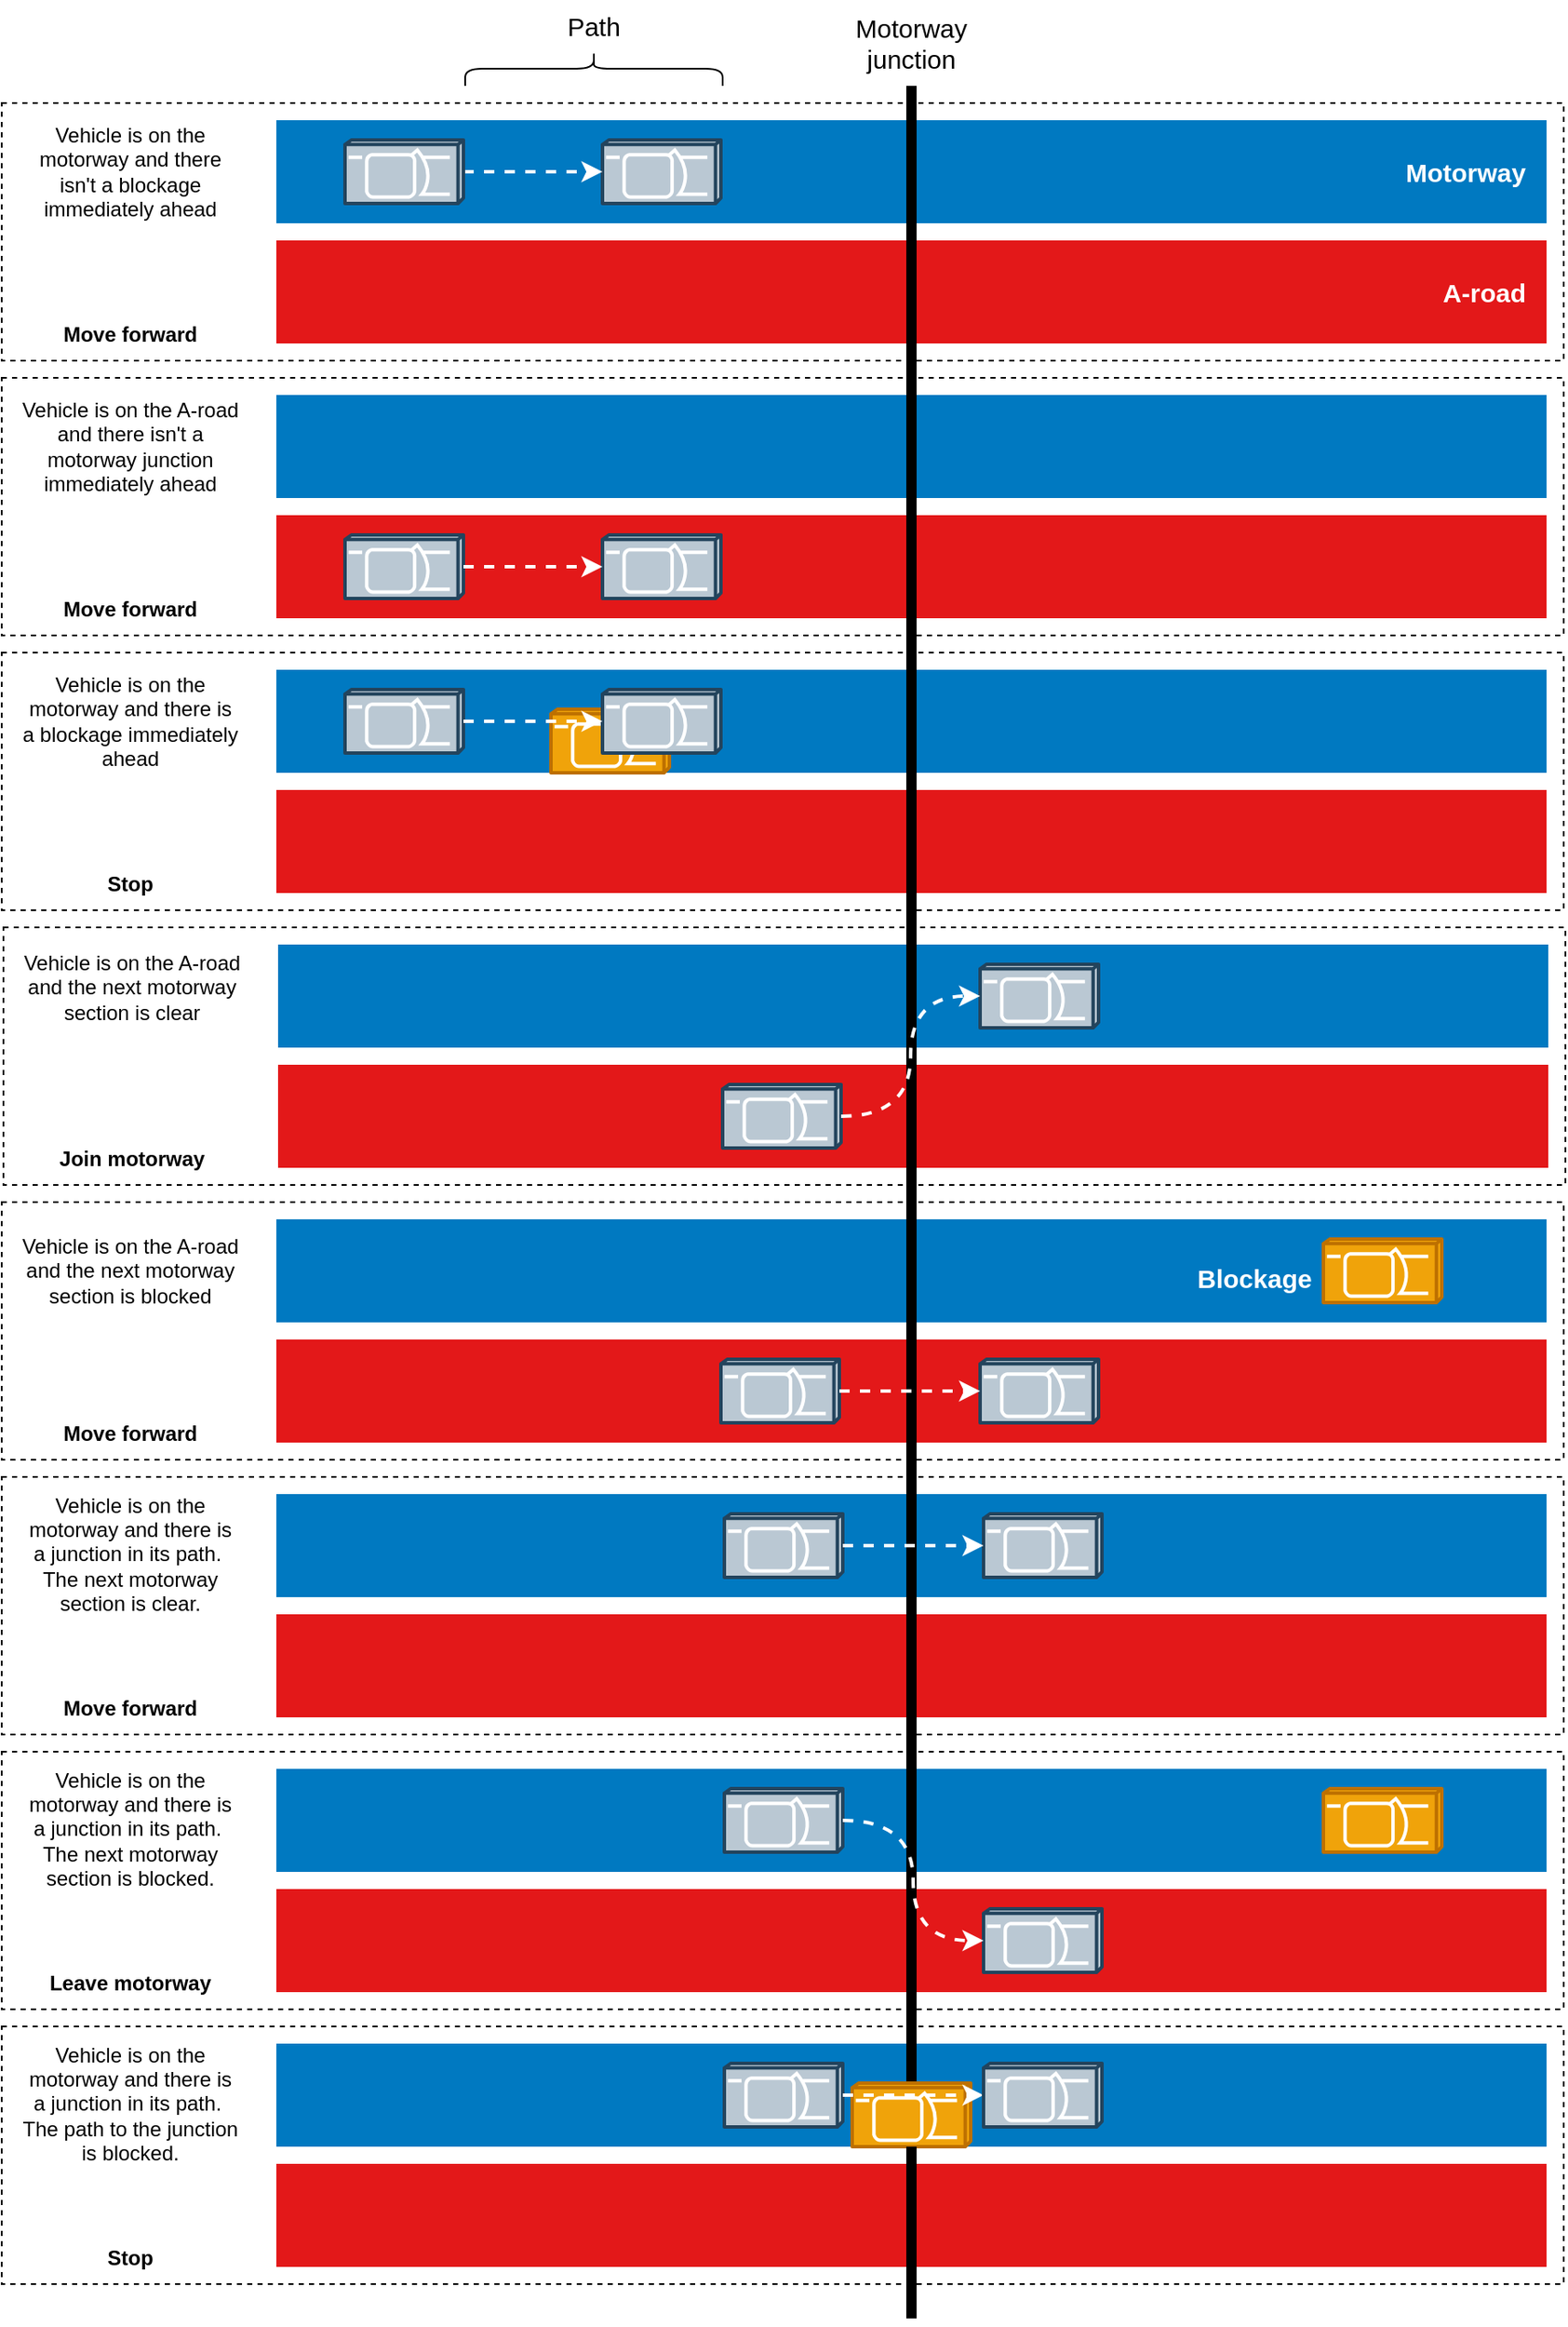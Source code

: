 <mxfile version="22.1.2" type="device">
  <diagram name="Page-1" id="9TWJ3wuK8kpGgWCEg8Eb">
    <mxGraphModel dx="1990" dy="730" grid="1" gridSize="10" guides="1" tooltips="1" connect="1" arrows="1" fold="1" page="1" pageScale="1" pageWidth="827" pageHeight="1169" math="0" shadow="0">
      <root>
        <mxCell id="0" />
        <mxCell id="1" parent="0" />
        <mxCell id="XbpQxZjChk4AafrXOQUD-17" value="" style="rounded=0;whiteSpace=wrap;html=1;fillColor=none;dashed=1;" parent="1" vertex="1">
          <mxGeometry x="-40" y="430" width="910" height="150" as="geometry" />
        </mxCell>
        <mxCell id="XbpQxZjChk4AafrXOQUD-14" value="" style="rounded=0;whiteSpace=wrap;html=1;fillColor=none;dashed=1;" parent="1" vertex="1">
          <mxGeometry x="-40" y="270" width="910" height="150" as="geometry" />
        </mxCell>
        <mxCell id="XbpQxZjChk4AafrXOQUD-11" value="" style="rounded=0;whiteSpace=wrap;html=1;fillColor=none;dashed=1;" parent="1" vertex="1">
          <mxGeometry x="-40" y="110" width="910" height="150" as="geometry" />
        </mxCell>
        <mxCell id="0KQMzi5qDK9B-gI_tnlq-5" value="" style="rounded=0;whiteSpace=wrap;html=1;fillColor=#0079c1;strokeColor=none;" parent="1" vertex="1">
          <mxGeometry x="120" y="120" width="740" height="60" as="geometry" />
        </mxCell>
        <mxCell id="0KQMzi5qDK9B-gI_tnlq-6" value="" style="rounded=0;whiteSpace=wrap;html=1;fillColor=#e31819;strokeColor=none;" parent="1" vertex="1">
          <mxGeometry x="120" y="190" width="740" height="60" as="geometry" />
        </mxCell>
        <mxCell id="0KQMzi5qDK9B-gI_tnlq-10" value="&lt;font style=&quot;font-size: 15px;&quot;&gt;Motorway junction&lt;/font&gt;" style="text;html=1;strokeColor=none;fillColor=none;align=center;verticalAlign=middle;whiteSpace=wrap;rounded=0;" parent="1" vertex="1">
          <mxGeometry x="460" y="60" width="60" height="30" as="geometry" />
        </mxCell>
        <mxCell id="0KQMzi5qDK9B-gI_tnlq-12" value="" style="shape=mxgraph.cisco.misc.car;html=1;pointerEvents=1;dashed=0;fillColor=#bac8d3;strokeColor=#23445d;strokeWidth=2;verticalLabelPosition=bottom;verticalAlign=top;align=center;outlineConnect=0;" parent="1" vertex="1">
          <mxGeometry x="310" y="131.5" width="69" height="37" as="geometry" />
        </mxCell>
        <mxCell id="0KQMzi5qDK9B-gI_tnlq-13" style="edgeStyle=orthogonalEdgeStyle;rounded=0;orthogonalLoop=1;jettySize=auto;html=1;exitX=1;exitY=0.5;exitDx=0;exitDy=0;exitPerimeter=0;entryX=0;entryY=0.5;entryDx=0;entryDy=0;entryPerimeter=0;dashed=1;strokeColor=#FFFFFF;strokeWidth=2;" parent="1" source="0KQMzi5qDK9B-gI_tnlq-1" target="0KQMzi5qDK9B-gI_tnlq-12" edge="1">
          <mxGeometry relative="1" as="geometry" />
        </mxCell>
        <mxCell id="XbpQxZjChk4AafrXOQUD-1" value="" style="rounded=0;whiteSpace=wrap;html=1;fillColor=#0079c1;strokeColor=none;" parent="1" vertex="1">
          <mxGeometry x="120" y="280" width="740" height="60" as="geometry" />
        </mxCell>
        <mxCell id="XbpQxZjChk4AafrXOQUD-2" value="" style="rounded=0;whiteSpace=wrap;html=1;fillColor=#e31819;strokeColor=none;" parent="1" vertex="1">
          <mxGeometry x="120" y="350" width="740" height="60" as="geometry" />
        </mxCell>
        <mxCell id="XbpQxZjChk4AafrXOQUD-3" value="" style="shape=mxgraph.cisco.misc.car;html=1;pointerEvents=1;dashed=0;fillColor=#bac8d3;strokeColor=#23445d;strokeWidth=2;verticalLabelPosition=bottom;verticalAlign=top;align=center;outlineConnect=0;" parent="1" vertex="1">
          <mxGeometry x="160" y="361.5" width="69" height="37" as="geometry" />
        </mxCell>
        <mxCell id="XbpQxZjChk4AafrXOQUD-4" value="" style="shape=mxgraph.cisco.misc.car;html=1;pointerEvents=1;dashed=0;fillColor=#bac8d3;strokeColor=#23445d;strokeWidth=2;verticalLabelPosition=bottom;verticalAlign=top;align=center;outlineConnect=0;" parent="1" vertex="1">
          <mxGeometry x="310" y="361.5" width="69" height="37" as="geometry" />
        </mxCell>
        <mxCell id="XbpQxZjChk4AafrXOQUD-5" style="edgeStyle=orthogonalEdgeStyle;rounded=0;orthogonalLoop=1;jettySize=auto;html=1;exitX=1;exitY=0.5;exitDx=0;exitDy=0;exitPerimeter=0;entryX=0;entryY=0.5;entryDx=0;entryDy=0;entryPerimeter=0;dashed=1;strokeColor=#FFFFFF;strokeWidth=2;" parent="1" source="XbpQxZjChk4AafrXOQUD-3" target="XbpQxZjChk4AafrXOQUD-4" edge="1">
          <mxGeometry relative="1" as="geometry" />
        </mxCell>
        <mxCell id="XbpQxZjChk4AafrXOQUD-6" value="" style="rounded=0;whiteSpace=wrap;html=1;fillColor=#0079c1;strokeColor=none;" parent="1" vertex="1">
          <mxGeometry x="120" y="440" width="740" height="60" as="geometry" />
        </mxCell>
        <mxCell id="XbpQxZjChk4AafrXOQUD-7" value="" style="rounded=0;whiteSpace=wrap;html=1;fillColor=#e31819;strokeColor=none;" parent="1" vertex="1">
          <mxGeometry x="120" y="510" width="740" height="60" as="geometry" />
        </mxCell>
        <mxCell id="XbpQxZjChk4AafrXOQUD-8" value="" style="shape=mxgraph.cisco.misc.car;html=1;pointerEvents=1;dashed=0;fillColor=#bac8d3;strokeColor=#23445d;strokeWidth=2;verticalLabelPosition=bottom;verticalAlign=top;align=center;outlineConnect=0;" parent="1" vertex="1">
          <mxGeometry x="160" y="451.5" width="69" height="37" as="geometry" />
        </mxCell>
        <mxCell id="XbpQxZjChk4AafrXOQUD-12" value="Vehicle is on the motorway and there isn&#39;t a blockage immediately ahead" style="text;html=1;strokeColor=none;fillColor=none;align=center;verticalAlign=middle;whiteSpace=wrap;rounded=0;" parent="1" vertex="1">
          <mxGeometry x="-30" y="120" width="130" height="60" as="geometry" />
        </mxCell>
        <mxCell id="XbpQxZjChk4AafrXOQUD-13" value="&lt;b&gt;Move forward&lt;/b&gt;" style="text;html=1;strokeColor=none;fillColor=none;align=center;verticalAlign=middle;whiteSpace=wrap;rounded=0;" parent="1" vertex="1">
          <mxGeometry x="-30" y="230" width="130" height="30" as="geometry" />
        </mxCell>
        <mxCell id="XbpQxZjChk4AafrXOQUD-15" value="Vehicle is on the A-road and there isn&#39;t a motorway junction immediately ahead" style="text;html=1;strokeColor=none;fillColor=none;align=center;verticalAlign=middle;whiteSpace=wrap;rounded=0;" parent="1" vertex="1">
          <mxGeometry x="-30" y="280" width="130" height="60" as="geometry" />
        </mxCell>
        <mxCell id="XbpQxZjChk4AafrXOQUD-16" value="&lt;b&gt;Move forward&lt;/b&gt;" style="text;html=1;strokeColor=none;fillColor=none;align=center;verticalAlign=middle;whiteSpace=wrap;rounded=0;" parent="1" vertex="1">
          <mxGeometry x="-30" y="390" width="130" height="30" as="geometry" />
        </mxCell>
        <mxCell id="XbpQxZjChk4AafrXOQUD-18" value="Vehicle is on the motorway and there is a blockage immediately ahead" style="text;html=1;strokeColor=none;fillColor=none;align=center;verticalAlign=middle;whiteSpace=wrap;rounded=0;" parent="1" vertex="1">
          <mxGeometry x="-30" y="440" width="130" height="60" as="geometry" />
        </mxCell>
        <mxCell id="XbpQxZjChk4AafrXOQUD-19" value="&lt;b&gt;Stop&lt;/b&gt;" style="text;html=1;strokeColor=none;fillColor=none;align=center;verticalAlign=middle;whiteSpace=wrap;rounded=0;" parent="1" vertex="1">
          <mxGeometry x="-30" y="550" width="130" height="30" as="geometry" />
        </mxCell>
        <mxCell id="XbpQxZjChk4AafrXOQUD-29" value="" style="rounded=0;whiteSpace=wrap;html=1;fillColor=none;dashed=1;" parent="1" vertex="1">
          <mxGeometry x="-39" y="590" width="910" height="150" as="geometry" />
        </mxCell>
        <mxCell id="XbpQxZjChk4AafrXOQUD-30" value="" style="rounded=0;whiteSpace=wrap;html=1;fillColor=#0079c1;strokeColor=none;" parent="1" vertex="1">
          <mxGeometry x="121" y="600" width="740" height="60" as="geometry" />
        </mxCell>
        <mxCell id="XbpQxZjChk4AafrXOQUD-31" value="" style="rounded=0;whiteSpace=wrap;html=1;fillColor=#e31819;strokeColor=none;" parent="1" vertex="1">
          <mxGeometry x="121" y="670" width="740" height="60" as="geometry" />
        </mxCell>
        <mxCell id="XbpQxZjChk4AafrXOQUD-32" value="" style="shape=mxgraph.cisco.misc.car;html=1;pointerEvents=1;dashed=0;fillColor=#bac8d3;strokeColor=#23445d;strokeWidth=2;verticalLabelPosition=bottom;verticalAlign=top;align=center;outlineConnect=0;" parent="1" vertex="1">
          <mxGeometry x="380" y="681.5" width="69" height="37" as="geometry" />
        </mxCell>
        <mxCell id="XbpQxZjChk4AafrXOQUD-34" value="" style="shape=mxgraph.cisco.misc.car;html=1;pointerEvents=1;dashed=0;fillColor=#bac8d3;strokeColor=#23445d;strokeWidth=2;verticalLabelPosition=bottom;verticalAlign=top;align=center;outlineConnect=0;" parent="1" vertex="1">
          <mxGeometry x="530" y="611.5" width="69" height="37" as="geometry" />
        </mxCell>
        <mxCell id="XbpQxZjChk4AafrXOQUD-36" value="Vehicle is on the A-road and the next motorway section is clear" style="text;html=1;strokeColor=none;fillColor=none;align=center;verticalAlign=middle;whiteSpace=wrap;rounded=0;" parent="1" vertex="1">
          <mxGeometry x="-29" y="600" width="130" height="50" as="geometry" />
        </mxCell>
        <mxCell id="XbpQxZjChk4AafrXOQUD-37" value="&lt;b&gt;Join motorway&lt;/b&gt;" style="text;html=1;strokeColor=none;fillColor=none;align=center;verticalAlign=middle;whiteSpace=wrap;rounded=0;" parent="1" vertex="1">
          <mxGeometry x="-29" y="710" width="130" height="30" as="geometry" />
        </mxCell>
        <mxCell id="XbpQxZjChk4AafrXOQUD-38" value="" style="rounded=0;whiteSpace=wrap;html=1;fillColor=none;dashed=1;" parent="1" vertex="1">
          <mxGeometry x="-40" y="750" width="910" height="150" as="geometry" />
        </mxCell>
        <mxCell id="XbpQxZjChk4AafrXOQUD-39" value="" style="rounded=0;whiteSpace=wrap;html=1;fillColor=#0079c1;strokeColor=none;" parent="1" vertex="1">
          <mxGeometry x="120" y="760" width="740" height="60" as="geometry" />
        </mxCell>
        <mxCell id="XbpQxZjChk4AafrXOQUD-40" value="" style="rounded=0;whiteSpace=wrap;html=1;fillColor=#e31819;strokeColor=none;" parent="1" vertex="1">
          <mxGeometry x="120" y="830" width="740" height="60" as="geometry" />
        </mxCell>
        <mxCell id="XbpQxZjChk4AafrXOQUD-41" value="" style="shape=mxgraph.cisco.misc.car;html=1;pointerEvents=1;dashed=0;fillColor=#bac8d3;strokeColor=#23445d;strokeWidth=2;verticalLabelPosition=bottom;verticalAlign=top;align=center;outlineConnect=0;" parent="1" vertex="1">
          <mxGeometry x="379" y="841.5" width="69" height="37" as="geometry" />
        </mxCell>
        <mxCell id="XbpQxZjChk4AafrXOQUD-42" value="" style="shape=mxgraph.cisco.misc.car;html=1;pointerEvents=1;dashed=0;fillColor=#bac8d3;strokeColor=#23445d;strokeWidth=2;verticalLabelPosition=bottom;verticalAlign=top;align=center;outlineConnect=0;" parent="1" vertex="1">
          <mxGeometry x="530" y="841.5" width="69" height="37" as="geometry" />
        </mxCell>
        <mxCell id="XbpQxZjChk4AafrXOQUD-44" value="Vehicle is on the A-road and the next motorway section is blocked" style="text;html=1;strokeColor=none;fillColor=none;align=center;verticalAlign=middle;whiteSpace=wrap;rounded=0;" parent="1" vertex="1">
          <mxGeometry x="-30" y="760" width="130" height="60" as="geometry" />
        </mxCell>
        <mxCell id="XbpQxZjChk4AafrXOQUD-45" value="&lt;b&gt;Move forward&lt;/b&gt;" style="text;html=1;strokeColor=none;fillColor=none;align=center;verticalAlign=middle;whiteSpace=wrap;rounded=0;" parent="1" vertex="1">
          <mxGeometry x="-30" y="870" width="130" height="30" as="geometry" />
        </mxCell>
        <mxCell id="XbpQxZjChk4AafrXOQUD-47" value="" style="rounded=0;whiteSpace=wrap;html=1;fillColor=none;dashed=1;" parent="1" vertex="1">
          <mxGeometry x="-40" y="910" width="910" height="150" as="geometry" />
        </mxCell>
        <mxCell id="XbpQxZjChk4AafrXOQUD-48" value="" style="rounded=0;whiteSpace=wrap;html=1;fillColor=#0079c1;strokeColor=none;" parent="1" vertex="1">
          <mxGeometry x="120" y="920" width="740" height="60" as="geometry" />
        </mxCell>
        <mxCell id="XbpQxZjChk4AafrXOQUD-49" value="" style="rounded=0;whiteSpace=wrap;html=1;fillColor=#e31819;strokeColor=none;" parent="1" vertex="1">
          <mxGeometry x="120" y="990" width="740" height="60" as="geometry" />
        </mxCell>
        <mxCell id="XbpQxZjChk4AafrXOQUD-50" value="" style="shape=mxgraph.cisco.misc.car;html=1;pointerEvents=1;dashed=0;fillColor=#bac8d3;strokeColor=#23445d;strokeWidth=2;verticalLabelPosition=bottom;verticalAlign=top;align=center;outlineConnect=0;" parent="1" vertex="1">
          <mxGeometry x="381" y="931.5" width="69" height="37" as="geometry" />
        </mxCell>
        <mxCell id="XbpQxZjChk4AafrXOQUD-51" value="" style="shape=mxgraph.cisco.misc.car;html=1;pointerEvents=1;dashed=0;fillColor=#bac8d3;strokeColor=#23445d;strokeWidth=2;verticalLabelPosition=bottom;verticalAlign=top;align=center;outlineConnect=0;" parent="1" vertex="1">
          <mxGeometry x="532" y="931.5" width="69" height="37" as="geometry" />
        </mxCell>
        <mxCell id="XbpQxZjChk4AafrXOQUD-53" value="Vehicle is on the motorway and there is a junction in its path.&amp;nbsp; The next motorway section is clear." style="text;html=1;strokeColor=none;fillColor=none;align=center;verticalAlign=middle;whiteSpace=wrap;rounded=0;" parent="1" vertex="1">
          <mxGeometry x="-30" y="920" width="130" height="70" as="geometry" />
        </mxCell>
        <mxCell id="XbpQxZjChk4AafrXOQUD-54" value="&lt;b&gt;Move forward&lt;/b&gt;" style="text;html=1;strokeColor=none;fillColor=none;align=center;verticalAlign=middle;whiteSpace=wrap;rounded=0;" parent="1" vertex="1">
          <mxGeometry x="-30" y="1030" width="130" height="30" as="geometry" />
        </mxCell>
        <mxCell id="XbpQxZjChk4AafrXOQUD-56" value="" style="rounded=0;whiteSpace=wrap;html=1;fillColor=none;dashed=1;" parent="1" vertex="1">
          <mxGeometry x="-40" y="1070" width="910" height="150" as="geometry" />
        </mxCell>
        <mxCell id="XbpQxZjChk4AafrXOQUD-57" value="" style="rounded=0;whiteSpace=wrap;html=1;fillColor=#0079c1;strokeColor=none;" parent="1" vertex="1">
          <mxGeometry x="120" y="1080" width="740" height="60" as="geometry" />
        </mxCell>
        <mxCell id="XbpQxZjChk4AafrXOQUD-58" value="" style="rounded=0;whiteSpace=wrap;html=1;fillColor=#e31819;strokeColor=none;" parent="1" vertex="1">
          <mxGeometry x="120" y="1150" width="740" height="60" as="geometry" />
        </mxCell>
        <mxCell id="XbpQxZjChk4AafrXOQUD-59" value="" style="shape=mxgraph.cisco.misc.car;html=1;pointerEvents=1;dashed=0;fillColor=#bac8d3;strokeColor=#23445d;strokeWidth=2;verticalLabelPosition=bottom;verticalAlign=top;align=center;outlineConnect=0;" parent="1" vertex="1">
          <mxGeometry x="381" y="1091.5" width="69" height="37" as="geometry" />
        </mxCell>
        <mxCell id="XbpQxZjChk4AafrXOQUD-60" value="" style="shape=mxgraph.cisco.misc.car;html=1;pointerEvents=1;dashed=0;fillColor=#bac8d3;strokeColor=#23445d;strokeWidth=2;verticalLabelPosition=bottom;verticalAlign=top;align=center;outlineConnect=0;" parent="1" vertex="1">
          <mxGeometry x="532" y="1161.5" width="69" height="37" as="geometry" />
        </mxCell>
        <mxCell id="XbpQxZjChk4AafrXOQUD-62" value="Vehicle is on the motorway and there is a junction in its path.&amp;nbsp; The next motorway section is blocked." style="text;html=1;strokeColor=none;fillColor=none;align=center;verticalAlign=middle;whiteSpace=wrap;rounded=0;" parent="1" vertex="1">
          <mxGeometry x="-30" y="1080" width="130" height="70" as="geometry" />
        </mxCell>
        <mxCell id="XbpQxZjChk4AafrXOQUD-63" value="&lt;b&gt;Leave motorway&lt;/b&gt;" style="text;html=1;strokeColor=none;fillColor=none;align=center;verticalAlign=middle;whiteSpace=wrap;rounded=0;" parent="1" vertex="1">
          <mxGeometry x="-30" y="1190" width="130" height="30" as="geometry" />
        </mxCell>
        <mxCell id="XbpQxZjChk4AafrXOQUD-65" value="" style="rounded=0;whiteSpace=wrap;html=1;fillColor=none;dashed=1;" parent="1" vertex="1">
          <mxGeometry x="-40" y="1230" width="910" height="150" as="geometry" />
        </mxCell>
        <mxCell id="XbpQxZjChk4AafrXOQUD-66" value="" style="rounded=0;whiteSpace=wrap;html=1;fillColor=#0079c1;strokeColor=none;" parent="1" vertex="1">
          <mxGeometry x="120" y="1240" width="740" height="60" as="geometry" />
        </mxCell>
        <mxCell id="XbpQxZjChk4AafrXOQUD-67" value="" style="rounded=0;whiteSpace=wrap;html=1;fillColor=#e31819;strokeColor=none;" parent="1" vertex="1">
          <mxGeometry x="120" y="1310" width="740" height="60" as="geometry" />
        </mxCell>
        <mxCell id="XbpQxZjChk4AafrXOQUD-68" value="" style="shape=mxgraph.cisco.misc.car;html=1;pointerEvents=1;dashed=0;fillColor=#bac8d3;strokeColor=#23445d;strokeWidth=2;verticalLabelPosition=bottom;verticalAlign=top;align=center;outlineConnect=0;" parent="1" vertex="1">
          <mxGeometry x="381" y="1251.5" width="69" height="37" as="geometry" />
        </mxCell>
        <mxCell id="XbpQxZjChk4AafrXOQUD-71" value="Vehicle is on the motorway and there is a junction in its path.&amp;nbsp; The path to the junction is blocked." style="text;html=1;strokeColor=none;fillColor=none;align=center;verticalAlign=middle;whiteSpace=wrap;rounded=0;" parent="1" vertex="1">
          <mxGeometry x="-30" y="1240" width="130" height="70" as="geometry" />
        </mxCell>
        <mxCell id="XbpQxZjChk4AafrXOQUD-72" value="&lt;b&gt;Stop&lt;/b&gt;" style="text;html=1;strokeColor=none;fillColor=none;align=center;verticalAlign=middle;whiteSpace=wrap;rounded=0;" parent="1" vertex="1">
          <mxGeometry x="-30" y="1350" width="130" height="30" as="geometry" />
        </mxCell>
        <mxCell id="0KQMzi5qDK9B-gI_tnlq-7" value="" style="endArrow=none;html=1;rounded=0;strokeWidth=6;" parent="1" source="NMBercqdQT7md5_jbHE_-3" edge="1">
          <mxGeometry width="50" height="50" relative="1" as="geometry">
            <mxPoint x="490" y="1400" as="sourcePoint" />
            <mxPoint x="490" y="100" as="targetPoint" />
          </mxGeometry>
        </mxCell>
        <mxCell id="0KQMzi5qDK9B-gI_tnlq-1" value="" style="shape=mxgraph.cisco.misc.car;html=1;pointerEvents=1;dashed=0;strokeWidth=2;verticalLabelPosition=bottom;verticalAlign=top;align=center;outlineConnect=0;fillColor=#bac8d3;strokeColor=#23445d;" parent="1" vertex="1">
          <mxGeometry x="160" y="131.5" width="69" height="37" as="geometry" />
        </mxCell>
        <mxCell id="NMBercqdQT7md5_jbHE_-1" value="" style="shape=mxgraph.cisco.misc.car;html=1;pointerEvents=1;dashed=0;fillColor=#f0a30a;strokeColor=#BD7000;strokeWidth=2;verticalLabelPosition=bottom;verticalAlign=top;align=center;outlineConnect=0;fontColor=#000000;" parent="1" vertex="1">
          <mxGeometry x="730" y="771.5" width="69" height="37" as="geometry" />
        </mxCell>
        <mxCell id="NMBercqdQT7md5_jbHE_-2" value="" style="shape=mxgraph.cisco.misc.car;html=1;pointerEvents=1;dashed=0;fillColor=#f0a30a;strokeColor=#BD7000;strokeWidth=2;verticalLabelPosition=bottom;verticalAlign=top;align=center;outlineConnect=0;fontColor=#000000;" parent="1" vertex="1">
          <mxGeometry x="730" y="1091.5" width="69" height="37" as="geometry" />
        </mxCell>
        <mxCell id="0KQMzi5qDK9B-gI_tnlq-2" value="" style="shape=mxgraph.cisco.misc.car;html=1;pointerEvents=1;dashed=0;fillColor=#f0a30a;strokeColor=#BD7000;strokeWidth=2;verticalLabelPosition=bottom;verticalAlign=top;align=center;outlineConnect=0;fontColor=#000000;" parent="1" vertex="1">
          <mxGeometry x="280" y="463" width="69" height="37" as="geometry" />
        </mxCell>
        <mxCell id="NMBercqdQT7md5_jbHE_-4" value="" style="shape=curlyBracket;whiteSpace=wrap;html=1;rounded=1;flipH=1;labelPosition=right;verticalLabelPosition=middle;align=left;verticalAlign=middle;rotation=-90;" parent="1" vertex="1">
          <mxGeometry x="295" y="15" width="20" height="150" as="geometry" />
        </mxCell>
        <mxCell id="NMBercqdQT7md5_jbHE_-5" value="&lt;font style=&quot;font-size: 15px;&quot;&gt;Path&lt;/font&gt;" style="text;html=1;strokeColor=none;fillColor=none;align=center;verticalAlign=middle;whiteSpace=wrap;rounded=0;" parent="1" vertex="1">
          <mxGeometry x="275" y="50" width="60" height="30" as="geometry" />
        </mxCell>
        <mxCell id="XbpQxZjChk4AafrXOQUD-35" style="rounded=0;orthogonalLoop=1;jettySize=auto;html=1;exitX=1;exitY=0.5;exitDx=0;exitDy=0;exitPerimeter=0;entryX=0;entryY=0.5;entryDx=0;entryDy=0;entryPerimeter=0;dashed=1;strokeColor=#FFFFFF;strokeWidth=2;edgeStyle=orthogonalEdgeStyle;curved=1;" parent="1" source="XbpQxZjChk4AafrXOQUD-32" target="XbpQxZjChk4AafrXOQUD-34" edge="1">
          <mxGeometry relative="1" as="geometry" />
        </mxCell>
        <mxCell id="XbpQxZjChk4AafrXOQUD-9" value="" style="shape=mxgraph.cisco.misc.car;html=1;pointerEvents=1;dashed=0;fillColor=#bac8d3;strokeColor=#23445d;strokeWidth=2;verticalLabelPosition=bottom;verticalAlign=top;align=center;outlineConnect=0;" parent="1" vertex="1">
          <mxGeometry x="310" y="451.5" width="69" height="37" as="geometry" />
        </mxCell>
        <mxCell id="XbpQxZjChk4AafrXOQUD-10" style="edgeStyle=orthogonalEdgeStyle;rounded=0;orthogonalLoop=1;jettySize=auto;html=1;exitX=1;exitY=0.5;exitDx=0;exitDy=0;exitPerimeter=0;entryX=0;entryY=0.5;entryDx=0;entryDy=0;entryPerimeter=0;dashed=1;strokeColor=#FFFFFF;strokeWidth=2;" parent="1" source="XbpQxZjChk4AafrXOQUD-8" target="XbpQxZjChk4AafrXOQUD-9" edge="1">
          <mxGeometry relative="1" as="geometry" />
        </mxCell>
        <mxCell id="XbpQxZjChk4AafrXOQUD-43" style="rounded=0;orthogonalLoop=1;jettySize=auto;html=1;exitX=1;exitY=0.5;exitDx=0;exitDy=0;exitPerimeter=0;entryX=0;entryY=0.5;entryDx=0;entryDy=0;entryPerimeter=0;dashed=1;strokeWidth=2;strokeColor=#FFFFFF;" parent="1" source="XbpQxZjChk4AafrXOQUD-41" target="XbpQxZjChk4AafrXOQUD-42" edge="1">
          <mxGeometry relative="1" as="geometry" />
        </mxCell>
        <mxCell id="XbpQxZjChk4AafrXOQUD-52" style="rounded=0;orthogonalLoop=1;jettySize=auto;html=1;exitX=1;exitY=0.5;exitDx=0;exitDy=0;exitPerimeter=0;entryX=0;entryY=0.5;entryDx=0;entryDy=0;entryPerimeter=0;dashed=1;strokeWidth=2;strokeColor=#FFFFFF;" parent="1" source="XbpQxZjChk4AafrXOQUD-50" target="XbpQxZjChk4AafrXOQUD-51" edge="1">
          <mxGeometry relative="1" as="geometry" />
        </mxCell>
        <mxCell id="XbpQxZjChk4AafrXOQUD-61" style="rounded=0;orthogonalLoop=1;jettySize=auto;html=1;exitX=1;exitY=0.5;exitDx=0;exitDy=0;exitPerimeter=0;entryX=0;entryY=0.5;entryDx=0;entryDy=0;entryPerimeter=0;dashed=1;strokeWidth=2;strokeColor=#FFFFFF;edgeStyle=orthogonalEdgeStyle;curved=1;" parent="1" source="XbpQxZjChk4AafrXOQUD-59" target="XbpQxZjChk4AafrXOQUD-60" edge="1">
          <mxGeometry relative="1" as="geometry" />
        </mxCell>
        <mxCell id="NMBercqdQT7md5_jbHE_-3" value="" style="shape=mxgraph.cisco.misc.car;html=1;pointerEvents=1;dashed=0;fillColor=#f0a30a;strokeColor=#BD7000;strokeWidth=2;verticalLabelPosition=bottom;verticalAlign=top;align=center;outlineConnect=0;fontColor=#000000;" parent="1" vertex="1">
          <mxGeometry x="455.5" y="1263" width="69" height="37" as="geometry" />
        </mxCell>
        <mxCell id="XbpQxZjChk4AafrXOQUD-70" style="rounded=0;orthogonalLoop=1;jettySize=auto;html=1;exitX=1;exitY=0.5;exitDx=0;exitDy=0;exitPerimeter=0;entryX=0;entryY=0.5;entryDx=0;entryDy=0;entryPerimeter=0;dashed=1;strokeWidth=2;strokeColor=#FFFFFF;" parent="1" source="XbpQxZjChk4AafrXOQUD-68" target="XbpQxZjChk4AafrXOQUD-69" edge="1">
          <mxGeometry relative="1" as="geometry" />
        </mxCell>
        <mxCell id="XbpQxZjChk4AafrXOQUD-69" value="" style="shape=mxgraph.cisco.misc.car;html=1;pointerEvents=1;dashed=0;fillColor=#bac8d3;strokeColor=#23445d;strokeWidth=2;verticalLabelPosition=bottom;verticalAlign=top;align=center;outlineConnect=0;" parent="1" vertex="1">
          <mxGeometry x="532" y="1251.5" width="69" height="37" as="geometry" />
        </mxCell>
        <mxCell id="NMBercqdQT7md5_jbHE_-6" value="" style="endArrow=none;html=1;rounded=0;strokeWidth=6;" parent="1" target="NMBercqdQT7md5_jbHE_-3" edge="1">
          <mxGeometry width="50" height="50" relative="1" as="geometry">
            <mxPoint x="490" y="1400" as="sourcePoint" />
            <mxPoint x="490" y="100" as="targetPoint" />
          </mxGeometry>
        </mxCell>
        <mxCell id="wWPKV9NY9hOL4SXi5zx5-1" value="&lt;font color=&quot;#ffffff&quot; style=&quot;font-size: 15px;&quot;&gt;&lt;b&gt;Motorway&lt;/b&gt;&lt;/font&gt;" style="text;html=1;align=right;verticalAlign=middle;whiteSpace=wrap;rounded=0;" vertex="1" parent="1">
          <mxGeometry x="770" y="135" width="80" height="30" as="geometry" />
        </mxCell>
        <mxCell id="wWPKV9NY9hOL4SXi5zx5-2" value="&lt;font color=&quot;#ffffff&quot; style=&quot;font-size: 15px;&quot;&gt;&lt;b&gt;A-road&lt;/b&gt;&lt;/font&gt;" style="text;html=1;align=right;verticalAlign=middle;whiteSpace=wrap;rounded=0;" vertex="1" parent="1">
          <mxGeometry x="770" y="205" width="80" height="30" as="geometry" />
        </mxCell>
        <mxCell id="wWPKV9NY9hOL4SXi5zx5-3" value="&lt;font color=&quot;#ffffff&quot;&gt;&lt;span style=&quot;font-size: 15px;&quot;&gt;&lt;b&gt;Blockage&lt;/b&gt;&lt;/span&gt;&lt;/font&gt;" style="text;html=1;align=center;verticalAlign=middle;whiteSpace=wrap;rounded=0;" vertex="1" parent="1">
          <mxGeometry x="650" y="778.5" width="80" height="30" as="geometry" />
        </mxCell>
      </root>
    </mxGraphModel>
  </diagram>
</mxfile>

